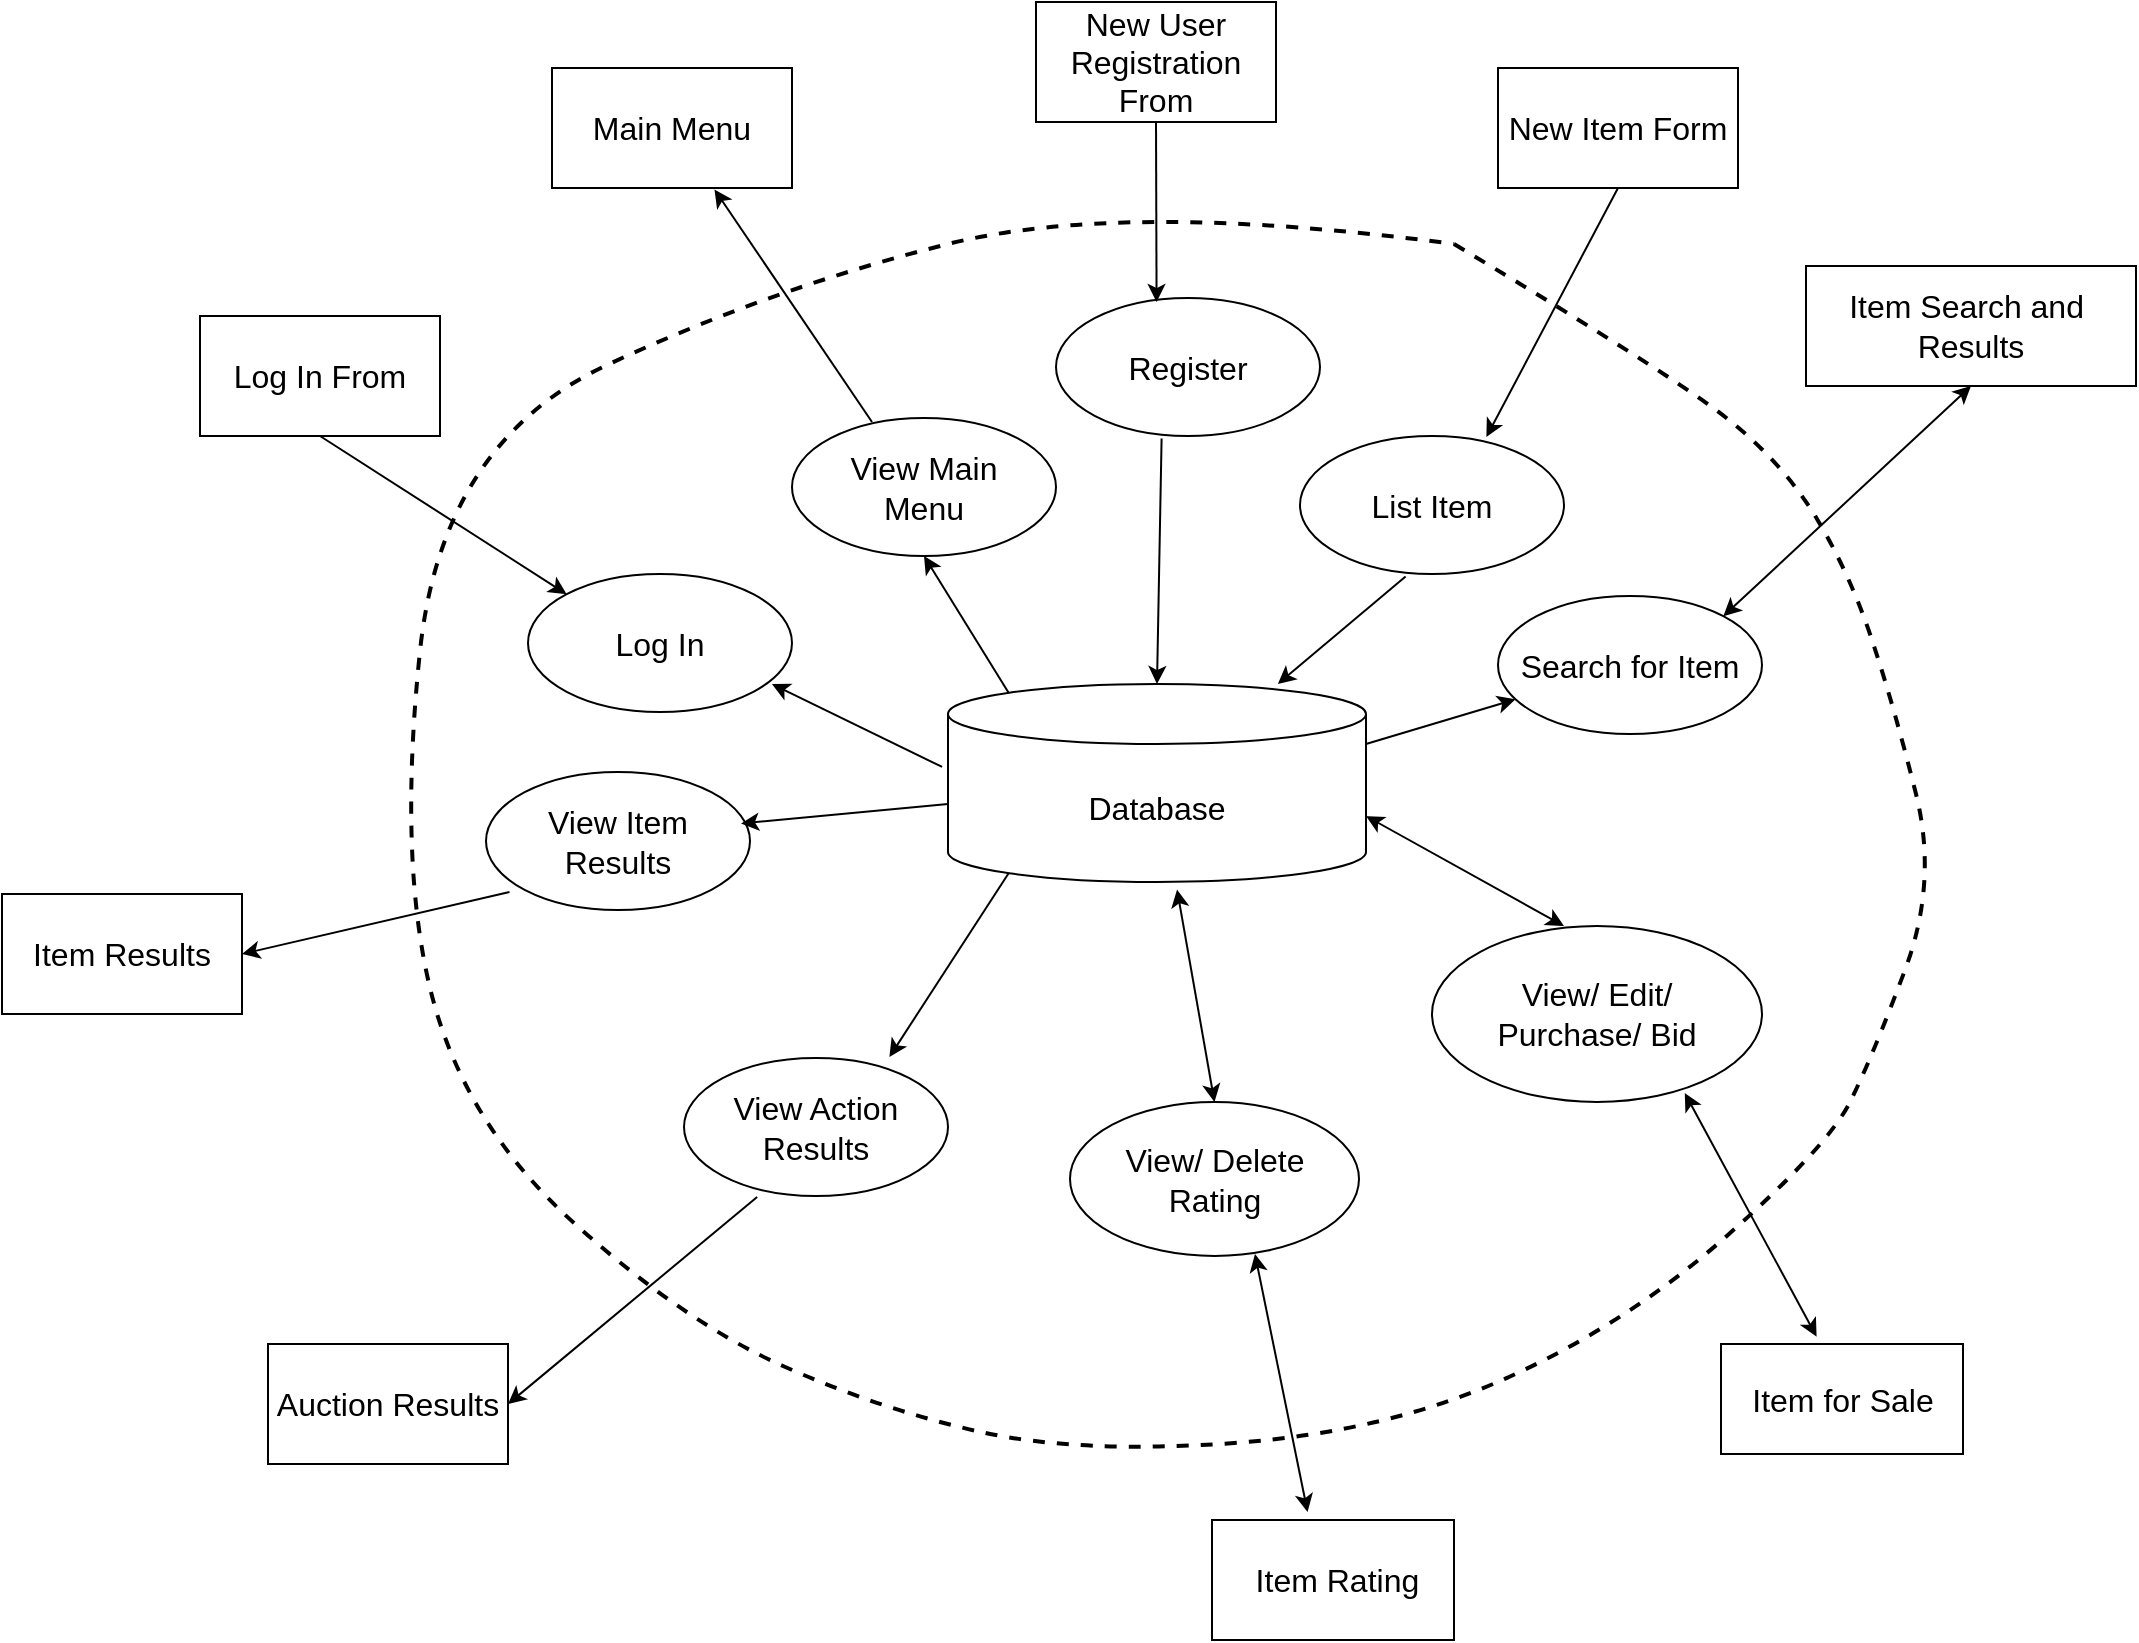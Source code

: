 <mxfile version="23.0.2" type="device">
  <diagram name="Page-1" id="UMM78bcty8Yh2Ipk4xUr">
    <mxGraphModel dx="2126" dy="926" grid="1" gridSize="11" guides="1" tooltips="1" connect="1" arrows="1" fold="1" page="1" pageScale="1" pageWidth="850" pageHeight="1100" math="0" shadow="0">
      <root>
        <mxCell id="0" />
        <mxCell id="1" parent="0" />
        <mxCell id="FPNfaOGOEIjZuPGmD0JC-1" value="" style="endArrow=none;dashed=1;html=1;strokeWidth=2;rounded=0;curved=1;" edge="1" parent="1">
          <mxGeometry width="50" height="50" relative="1" as="geometry">
            <mxPoint x="473" y="165" as="sourcePoint" />
            <mxPoint x="473" y="165" as="targetPoint" />
            <Array as="points">
              <mxPoint x="583" y="231" />
              <mxPoint x="638" y="275" />
              <mxPoint x="671" y="330" />
              <mxPoint x="693" y="396" />
              <mxPoint x="715" y="484" />
              <mxPoint x="682" y="572" />
              <mxPoint x="660" y="616" />
              <mxPoint x="561" y="704" />
              <mxPoint x="440" y="759" />
              <mxPoint x="286" y="770" />
              <mxPoint x="187" y="748" />
              <mxPoint x="88" y="704" />
              <mxPoint x="-22" y="605" />
              <mxPoint x="-55" y="473" />
              <mxPoint x="-33" y="264" />
              <mxPoint x="132" y="187" />
              <mxPoint x="308" y="143" />
            </Array>
          </mxGeometry>
        </mxCell>
        <mxCell id="FPNfaOGOEIjZuPGmD0JC-3" value="&lt;font style=&quot;font-size: 16px;&quot;&gt;Database&lt;/font&gt;" style="shape=cylinder3;whiteSpace=wrap;html=1;boundedLbl=1;backgroundOutline=1;size=15;fontSize=16;points=[[0,0,0,0,15],[0,0,0,0,30],[0,0,0,0,60],[0,0.5,0,0,0],[0,1,0,0,-15],[0.145,0,0,0,4.35],[0.145,1,0,0,-4.35],[0.5,0,0,0,0],[0.5,1,0,0,0],[0.855,0,0,0,4.35],[0.855,1,0,0,-4.35],[1,0,0,0,15],[1,0,0,0,30],[1,0,0,0,60],[1,0.5,0,0,0],[1,1,0,0,-15]];" vertex="1" parent="1">
          <mxGeometry x="220" y="385" width="209" height="99" as="geometry" />
        </mxCell>
        <mxCell id="FPNfaOGOEIjZuPGmD0JC-6" value="&lt;font style=&quot;font-size: 16px;&quot;&gt;Log In&lt;/font&gt;" style="ellipse;whiteSpace=wrap;html=1;" vertex="1" parent="1">
          <mxGeometry x="10" y="330" width="132" height="69" as="geometry" />
        </mxCell>
        <mxCell id="FPNfaOGOEIjZuPGmD0JC-9" value="" style="endArrow=classic;html=1;rounded=0;exitX=-0.014;exitY=0.419;exitDx=0;exitDy=0;exitPerimeter=0;entryX=0.924;entryY=0.797;entryDx=0;entryDy=0;entryPerimeter=0;" edge="1" parent="1" source="FPNfaOGOEIjZuPGmD0JC-3" target="FPNfaOGOEIjZuPGmD0JC-6">
          <mxGeometry width="50" height="50" relative="1" as="geometry">
            <mxPoint x="220" y="429" as="sourcePoint" />
            <mxPoint x="143" y="363" as="targetPoint" />
            <Array as="points" />
          </mxGeometry>
        </mxCell>
        <mxCell id="FPNfaOGOEIjZuPGmD0JC-13" value="" style="endArrow=classic;html=1;rounded=0;exitX=0.5;exitY=1;exitDx=0;exitDy=0;entryX=0;entryY=0;entryDx=0;entryDy=0;" edge="1" parent="1" source="FPNfaOGOEIjZuPGmD0JC-14" target="FPNfaOGOEIjZuPGmD0JC-6">
          <mxGeometry width="50" height="50" relative="1" as="geometry">
            <mxPoint x="-33" y="132" as="sourcePoint" />
            <mxPoint x="44" y="297" as="targetPoint" />
            <Array as="points" />
          </mxGeometry>
        </mxCell>
        <mxCell id="FPNfaOGOEIjZuPGmD0JC-14" value="Log In From" style="rounded=0;whiteSpace=wrap;html=1;fontSize=16;labelBackgroundColor=none;" vertex="1" parent="1">
          <mxGeometry x="-154" y="201" width="120" height="60" as="geometry" />
        </mxCell>
        <mxCell id="FPNfaOGOEIjZuPGmD0JC-20" value="&lt;font style=&quot;font-size: 16px;&quot;&gt;View Main &lt;br&gt;Menu&lt;/font&gt;" style="ellipse;whiteSpace=wrap;html=1;" vertex="1" parent="1">
          <mxGeometry x="142" y="252" width="132" height="69" as="geometry" />
        </mxCell>
        <mxCell id="FPNfaOGOEIjZuPGmD0JC-21" value="" style="endArrow=classic;html=1;rounded=0;entryX=0.5;entryY=1;entryDx=0;entryDy=0;exitX=0.145;exitY=0;exitDx=0;exitDy=4.35;exitPerimeter=0;" edge="1" parent="1" source="FPNfaOGOEIjZuPGmD0JC-3" target="FPNfaOGOEIjZuPGmD0JC-20">
          <mxGeometry width="50" height="50" relative="1" as="geometry">
            <mxPoint x="264" y="374" as="sourcePoint" />
            <mxPoint x="340.996" y="285.996" as="targetPoint" />
            <Array as="points" />
          </mxGeometry>
        </mxCell>
        <mxCell id="FPNfaOGOEIjZuPGmD0JC-23" value="Main Menu" style="rounded=0;whiteSpace=wrap;html=1;fontSize=16;" vertex="1" parent="1">
          <mxGeometry x="22" y="77" width="120" height="60" as="geometry" />
        </mxCell>
        <mxCell id="FPNfaOGOEIjZuPGmD0JC-24" value="" style="endArrow=classic;html=1;rounded=0;entryX=0.677;entryY=1.012;entryDx=0;entryDy=0;entryPerimeter=0;exitX=0.303;exitY=0.029;exitDx=0;exitDy=0;exitPerimeter=0;labelBackgroundColor=#fa8a3e;labelBorderColor=#fa8a3e;" edge="1" parent="1" source="FPNfaOGOEIjZuPGmD0JC-20" target="FPNfaOGOEIjZuPGmD0JC-23">
          <mxGeometry width="50" height="50" relative="1" as="geometry">
            <mxPoint x="242" y="248" as="sourcePoint" />
            <mxPoint x="143" y="143" as="targetPoint" />
          </mxGeometry>
        </mxCell>
        <mxCell id="FPNfaOGOEIjZuPGmD0JC-30" value="&lt;font style=&quot;font-size: 16px;&quot;&gt;Register&lt;/font&gt;" style="ellipse;whiteSpace=wrap;html=1;" vertex="1" parent="1">
          <mxGeometry x="274" y="192" width="132" height="69" as="geometry" />
        </mxCell>
        <mxCell id="FPNfaOGOEIjZuPGmD0JC-32" value="" style="endArrow=classic;html=1;rounded=0;exitX=0.5;exitY=1;exitDx=0;exitDy=0;entryX=0.381;entryY=0.029;entryDx=0;entryDy=0;entryPerimeter=0;" edge="1" parent="1" source="FPNfaOGOEIjZuPGmD0JC-33" target="FPNfaOGOEIjZuPGmD0JC-30">
          <mxGeometry width="50" height="50" relative="1" as="geometry">
            <mxPoint x="363" y="66" as="sourcePoint" />
            <mxPoint x="352" y="187" as="targetPoint" />
            <Array as="points" />
          </mxGeometry>
        </mxCell>
        <mxCell id="FPNfaOGOEIjZuPGmD0JC-33" value="New User Registration&lt;br&gt;From" style="rounded=0;whiteSpace=wrap;html=1;fontSize=16;" vertex="1" parent="1">
          <mxGeometry x="264" y="44" width="120" height="60" as="geometry" />
        </mxCell>
        <mxCell id="FPNfaOGOEIjZuPGmD0JC-34" value="" style="endArrow=classic;html=1;rounded=0;exitX=0.4;exitY=1.018;exitDx=0;exitDy=0;entryX=0.5;entryY=0;entryDx=0;entryDy=0;entryPerimeter=0;exitPerimeter=0;" edge="1" parent="1" source="FPNfaOGOEIjZuPGmD0JC-30" target="FPNfaOGOEIjZuPGmD0JC-3">
          <mxGeometry width="50" height="50" relative="1" as="geometry">
            <mxPoint x="374" y="297" as="sourcePoint" />
            <mxPoint x="476" y="412" as="targetPoint" />
            <Array as="points" />
          </mxGeometry>
        </mxCell>
        <mxCell id="FPNfaOGOEIjZuPGmD0JC-40" value="&lt;font style=&quot;font-size: 16px;&quot;&gt;List Item&lt;/font&gt;" style="ellipse;whiteSpace=wrap;html=1;" vertex="1" parent="1">
          <mxGeometry x="396" y="261" width="132" height="69" as="geometry" />
        </mxCell>
        <mxCell id="FPNfaOGOEIjZuPGmD0JC-41" value="" style="endArrow=classic;html=1;rounded=0;exitX=0.5;exitY=1;exitDx=0;exitDy=0;entryX=0.706;entryY=0.007;entryDx=0;entryDy=0;entryPerimeter=0;" edge="1" parent="1" source="FPNfaOGOEIjZuPGmD0JC-42" target="FPNfaOGOEIjZuPGmD0JC-40">
          <mxGeometry width="50" height="50" relative="1" as="geometry">
            <mxPoint x="514.05" y="76.47" as="sourcePoint" />
            <mxPoint x="517" y="275" as="targetPoint" />
            <Array as="points" />
          </mxGeometry>
        </mxCell>
        <mxCell id="FPNfaOGOEIjZuPGmD0JC-42" value="New Item Form" style="rounded=0;whiteSpace=wrap;html=1;fontSize=16;" vertex="1" parent="1">
          <mxGeometry x="495" y="77" width="120" height="60" as="geometry" />
        </mxCell>
        <mxCell id="FPNfaOGOEIjZuPGmD0JC-43" value="" style="endArrow=classic;html=1;rounded=0;exitX=0.4;exitY=1.018;exitDx=0;exitDy=0;entryX=0.789;entryY=0;entryDx=0;entryDy=0;entryPerimeter=0;exitPerimeter=0;" edge="1" parent="1" source="FPNfaOGOEIjZuPGmD0JC-40" target="FPNfaOGOEIjZuPGmD0JC-3">
          <mxGeometry width="50" height="50" relative="1" as="geometry">
            <mxPoint x="525.05" y="307.47" as="sourcePoint" />
            <mxPoint x="363.0" y="385.0" as="targetPoint" />
            <Array as="points" />
          </mxGeometry>
        </mxCell>
        <mxCell id="FPNfaOGOEIjZuPGmD0JC-45" value="&lt;font style=&quot;font-size: 16px;&quot;&gt;Search for Item&lt;/font&gt;" style="ellipse;whiteSpace=wrap;html=1;" vertex="1" parent="1">
          <mxGeometry x="495" y="341" width="132" height="69" as="geometry" />
        </mxCell>
        <mxCell id="FPNfaOGOEIjZuPGmD0JC-46" value="" style="endArrow=classic;html=1;rounded=0;exitX=1;exitY=0;exitDx=0;exitDy=30;exitPerimeter=0;" edge="1" parent="1" source="FPNfaOGOEIjZuPGmD0JC-3" target="FPNfaOGOEIjZuPGmD0JC-45">
          <mxGeometry width="50" height="50" relative="1" as="geometry">
            <mxPoint x="440" y="434" as="sourcePoint" />
            <mxPoint x="879.996" y="395.996" as="targetPoint" />
            <Array as="points" />
          </mxGeometry>
        </mxCell>
        <mxCell id="FPNfaOGOEIjZuPGmD0JC-48" value="Item Search and&amp;nbsp;&lt;br&gt;Results" style="rounded=0;whiteSpace=wrap;html=1;fontSize=16;labelBackgroundColor=none;" vertex="1" parent="1">
          <mxGeometry x="649" y="176" width="165" height="60" as="geometry" />
        </mxCell>
        <mxCell id="FPNfaOGOEIjZuPGmD0JC-50" value="&lt;span style=&quot;font-size: 16px;&quot;&gt;View/ Edit/ &lt;br&gt;Purchase/&amp;nbsp;Bid&lt;br&gt;&lt;/span&gt;" style="ellipse;whiteSpace=wrap;html=1;" vertex="1" parent="1">
          <mxGeometry x="462" y="506" width="165" height="88" as="geometry" />
        </mxCell>
        <mxCell id="FPNfaOGOEIjZuPGmD0JC-53" value="Item for Sale" style="rounded=0;whiteSpace=wrap;html=1;fontSize=16;labelBackgroundColor=none;" vertex="1" parent="1">
          <mxGeometry x="606.5" y="715" width="121" height="55" as="geometry" />
        </mxCell>
        <mxCell id="FPNfaOGOEIjZuPGmD0JC-55" value="" style="endArrow=classic;startArrow=classic;html=1;rounded=0;exitX=0.4;exitY=0;exitDx=0;exitDy=0;exitPerimeter=0;entryX=1;entryY=0.667;entryDx=0;entryDy=0;entryPerimeter=0;" edge="1" parent="1" source="FPNfaOGOEIjZuPGmD0JC-50" target="FPNfaOGOEIjZuPGmD0JC-3">
          <mxGeometry width="50" height="50" relative="1" as="geometry">
            <mxPoint x="495" y="462" as="sourcePoint" />
            <mxPoint x="440" y="451" as="targetPoint" />
          </mxGeometry>
        </mxCell>
        <mxCell id="FPNfaOGOEIjZuPGmD0JC-56" value="" style="endArrow=classic;startArrow=classic;html=1;rounded=0;entryX=0.766;entryY=0.949;entryDx=0;entryDy=0;entryPerimeter=0;exitX=0.395;exitY=-0.067;exitDx=0;exitDy=0;exitPerimeter=0;" edge="1" parent="1" source="FPNfaOGOEIjZuPGmD0JC-53" target="FPNfaOGOEIjZuPGmD0JC-50">
          <mxGeometry width="50" height="50" relative="1" as="geometry">
            <mxPoint x="671" y="715" as="sourcePoint" />
            <mxPoint x="411" y="491" as="targetPoint" />
          </mxGeometry>
        </mxCell>
        <mxCell id="FPNfaOGOEIjZuPGmD0JC-60" value="&lt;span style=&quot;font-size: 16px;&quot;&gt;View/ Delete&lt;br&gt;Rating&lt;br&gt;&lt;/span&gt;" style="ellipse;whiteSpace=wrap;html=1;" vertex="1" parent="1">
          <mxGeometry x="281" y="594" width="144.5" height="77" as="geometry" />
        </mxCell>
        <mxCell id="FPNfaOGOEIjZuPGmD0JC-61" value="&amp;nbsp;Item Rating" style="rounded=0;whiteSpace=wrap;html=1;fontSize=16;labelBackgroundColor=none;" vertex="1" parent="1">
          <mxGeometry x="352" y="803" width="121" height="60" as="geometry" />
        </mxCell>
        <mxCell id="FPNfaOGOEIjZuPGmD0JC-62" value="" style="endArrow=classic;startArrow=classic;html=1;rounded=0;exitX=0.5;exitY=0;exitDx=0;exitDy=0;entryX=0.548;entryY=1.038;entryDx=0;entryDy=0;entryPerimeter=0;" edge="1" parent="1" source="FPNfaOGOEIjZuPGmD0JC-60" target="FPNfaOGOEIjZuPGmD0JC-3">
          <mxGeometry width="50" height="50" relative="1" as="geometry">
            <mxPoint x="374" y="496.29" as="sourcePoint" />
            <mxPoint x="320.694" y="484.003" as="targetPoint" />
          </mxGeometry>
        </mxCell>
        <mxCell id="FPNfaOGOEIjZuPGmD0JC-63" value="" style="endArrow=classic;startArrow=classic;html=1;rounded=0;exitX=0.395;exitY=-0.067;exitDx=0;exitDy=0;exitPerimeter=0;entryX=0.64;entryY=0.987;entryDx=0;entryDy=0;entryPerimeter=0;" edge="1" parent="1" source="FPNfaOGOEIjZuPGmD0JC-61" target="FPNfaOGOEIjZuPGmD0JC-60">
          <mxGeometry width="50" height="50" relative="1" as="geometry">
            <mxPoint x="550" y="749.29" as="sourcePoint" />
            <mxPoint x="407" y="660" as="targetPoint" />
          </mxGeometry>
        </mxCell>
        <mxCell id="FPNfaOGOEIjZuPGmD0JC-71" value="&lt;span style=&quot;font-size: 16px;&quot;&gt;View Item &lt;br&gt;Results&lt;/span&gt;" style="ellipse;whiteSpace=wrap;html=1;" vertex="1" parent="1">
          <mxGeometry x="-11" y="429" width="132" height="69" as="geometry" />
        </mxCell>
        <mxCell id="FPNfaOGOEIjZuPGmD0JC-72" value="" style="endArrow=classic;html=1;rounded=0;entryX=0.966;entryY=0.373;entryDx=0;entryDy=0;exitX=0;exitY=0;exitDx=0;exitDy=60;exitPerimeter=0;entryPerimeter=0;" edge="1" parent="1" target="FPNfaOGOEIjZuPGmD0JC-71" source="FPNfaOGOEIjZuPGmD0JC-3">
          <mxGeometry width="50" height="50" relative="1" as="geometry">
            <mxPoint x="129" y="722" as="sourcePoint" />
            <mxPoint x="219.996" y="618.996" as="targetPoint" />
            <Array as="points" />
          </mxGeometry>
        </mxCell>
        <mxCell id="FPNfaOGOEIjZuPGmD0JC-73" value="Item Results" style="rounded=0;whiteSpace=wrap;html=1;fontSize=16;" vertex="1" parent="1">
          <mxGeometry x="-253" y="490" width="120" height="60" as="geometry" />
        </mxCell>
        <mxCell id="FPNfaOGOEIjZuPGmD0JC-74" value="" style="endArrow=classic;html=1;rounded=0;entryX=1;entryY=0.5;entryDx=0;entryDy=0;exitX=0.089;exitY=0.87;exitDx=0;exitDy=0;exitPerimeter=0;labelBackgroundColor=#fa8a3e;labelBorderColor=#fa8a3e;" edge="1" parent="1" source="FPNfaOGOEIjZuPGmD0JC-71" target="FPNfaOGOEIjZuPGmD0JC-73">
          <mxGeometry width="50" height="50" relative="1" as="geometry">
            <mxPoint x="121" y="581" as="sourcePoint" />
            <mxPoint x="22" y="476" as="targetPoint" />
          </mxGeometry>
        </mxCell>
        <mxCell id="FPNfaOGOEIjZuPGmD0JC-79" value="&lt;span style=&quot;font-size: 16px;&quot;&gt;View Action&lt;br&gt;Results&lt;/span&gt;" style="ellipse;whiteSpace=wrap;html=1;" vertex="1" parent="1">
          <mxGeometry x="88" y="572" width="132" height="69" as="geometry" />
        </mxCell>
        <mxCell id="FPNfaOGOEIjZuPGmD0JC-80" value="" style="endArrow=classic;html=1;rounded=0;entryX=0.778;entryY=-0.007;entryDx=0;entryDy=0;exitX=0.145;exitY=1;exitDx=0;exitDy=-4.35;exitPerimeter=0;entryPerimeter=0;" edge="1" parent="1" target="FPNfaOGOEIjZuPGmD0JC-79" source="FPNfaOGOEIjZuPGmD0JC-3">
          <mxGeometry width="50" height="50" relative="1" as="geometry">
            <mxPoint x="264" y="566" as="sourcePoint" />
            <mxPoint x="263.996" y="739.996" as="targetPoint" />
            <Array as="points" />
          </mxGeometry>
        </mxCell>
        <mxCell id="FPNfaOGOEIjZuPGmD0JC-81" value="Auction Results" style="rounded=0;whiteSpace=wrap;html=1;fontSize=16;" vertex="1" parent="1">
          <mxGeometry x="-120" y="715" width="120" height="60" as="geometry" />
        </mxCell>
        <mxCell id="FPNfaOGOEIjZuPGmD0JC-82" value="" style="endArrow=classic;html=1;rounded=0;entryX=1;entryY=0.5;entryDx=0;entryDy=0;exitX=0.277;exitY=1.007;exitDx=0;exitDy=0;exitPerimeter=0;labelBackgroundColor=#fa8a3e;labelBorderColor=#fa8a3e;" edge="1" parent="1" source="FPNfaOGOEIjZuPGmD0JC-79" target="FPNfaOGOEIjZuPGmD0JC-81">
          <mxGeometry width="50" height="50" relative="1" as="geometry">
            <mxPoint x="165" y="702" as="sourcePoint" />
            <mxPoint x="66" y="597" as="targetPoint" />
          </mxGeometry>
        </mxCell>
        <mxCell id="FPNfaOGOEIjZuPGmD0JC-84" value="" style="endArrow=classic;startArrow=classic;html=1;rounded=0;entryX=1;entryY=0;entryDx=0;entryDy=0;exitX=0.5;exitY=1;exitDx=0;exitDy=0;" edge="1" parent="1" source="FPNfaOGOEIjZuPGmD0JC-48" target="FPNfaOGOEIjZuPGmD0JC-45">
          <mxGeometry width="50" height="50" relative="1" as="geometry">
            <mxPoint x="681" y="462" as="sourcePoint" />
            <mxPoint x="615" y="341" as="targetPoint" />
          </mxGeometry>
        </mxCell>
      </root>
    </mxGraphModel>
  </diagram>
</mxfile>
